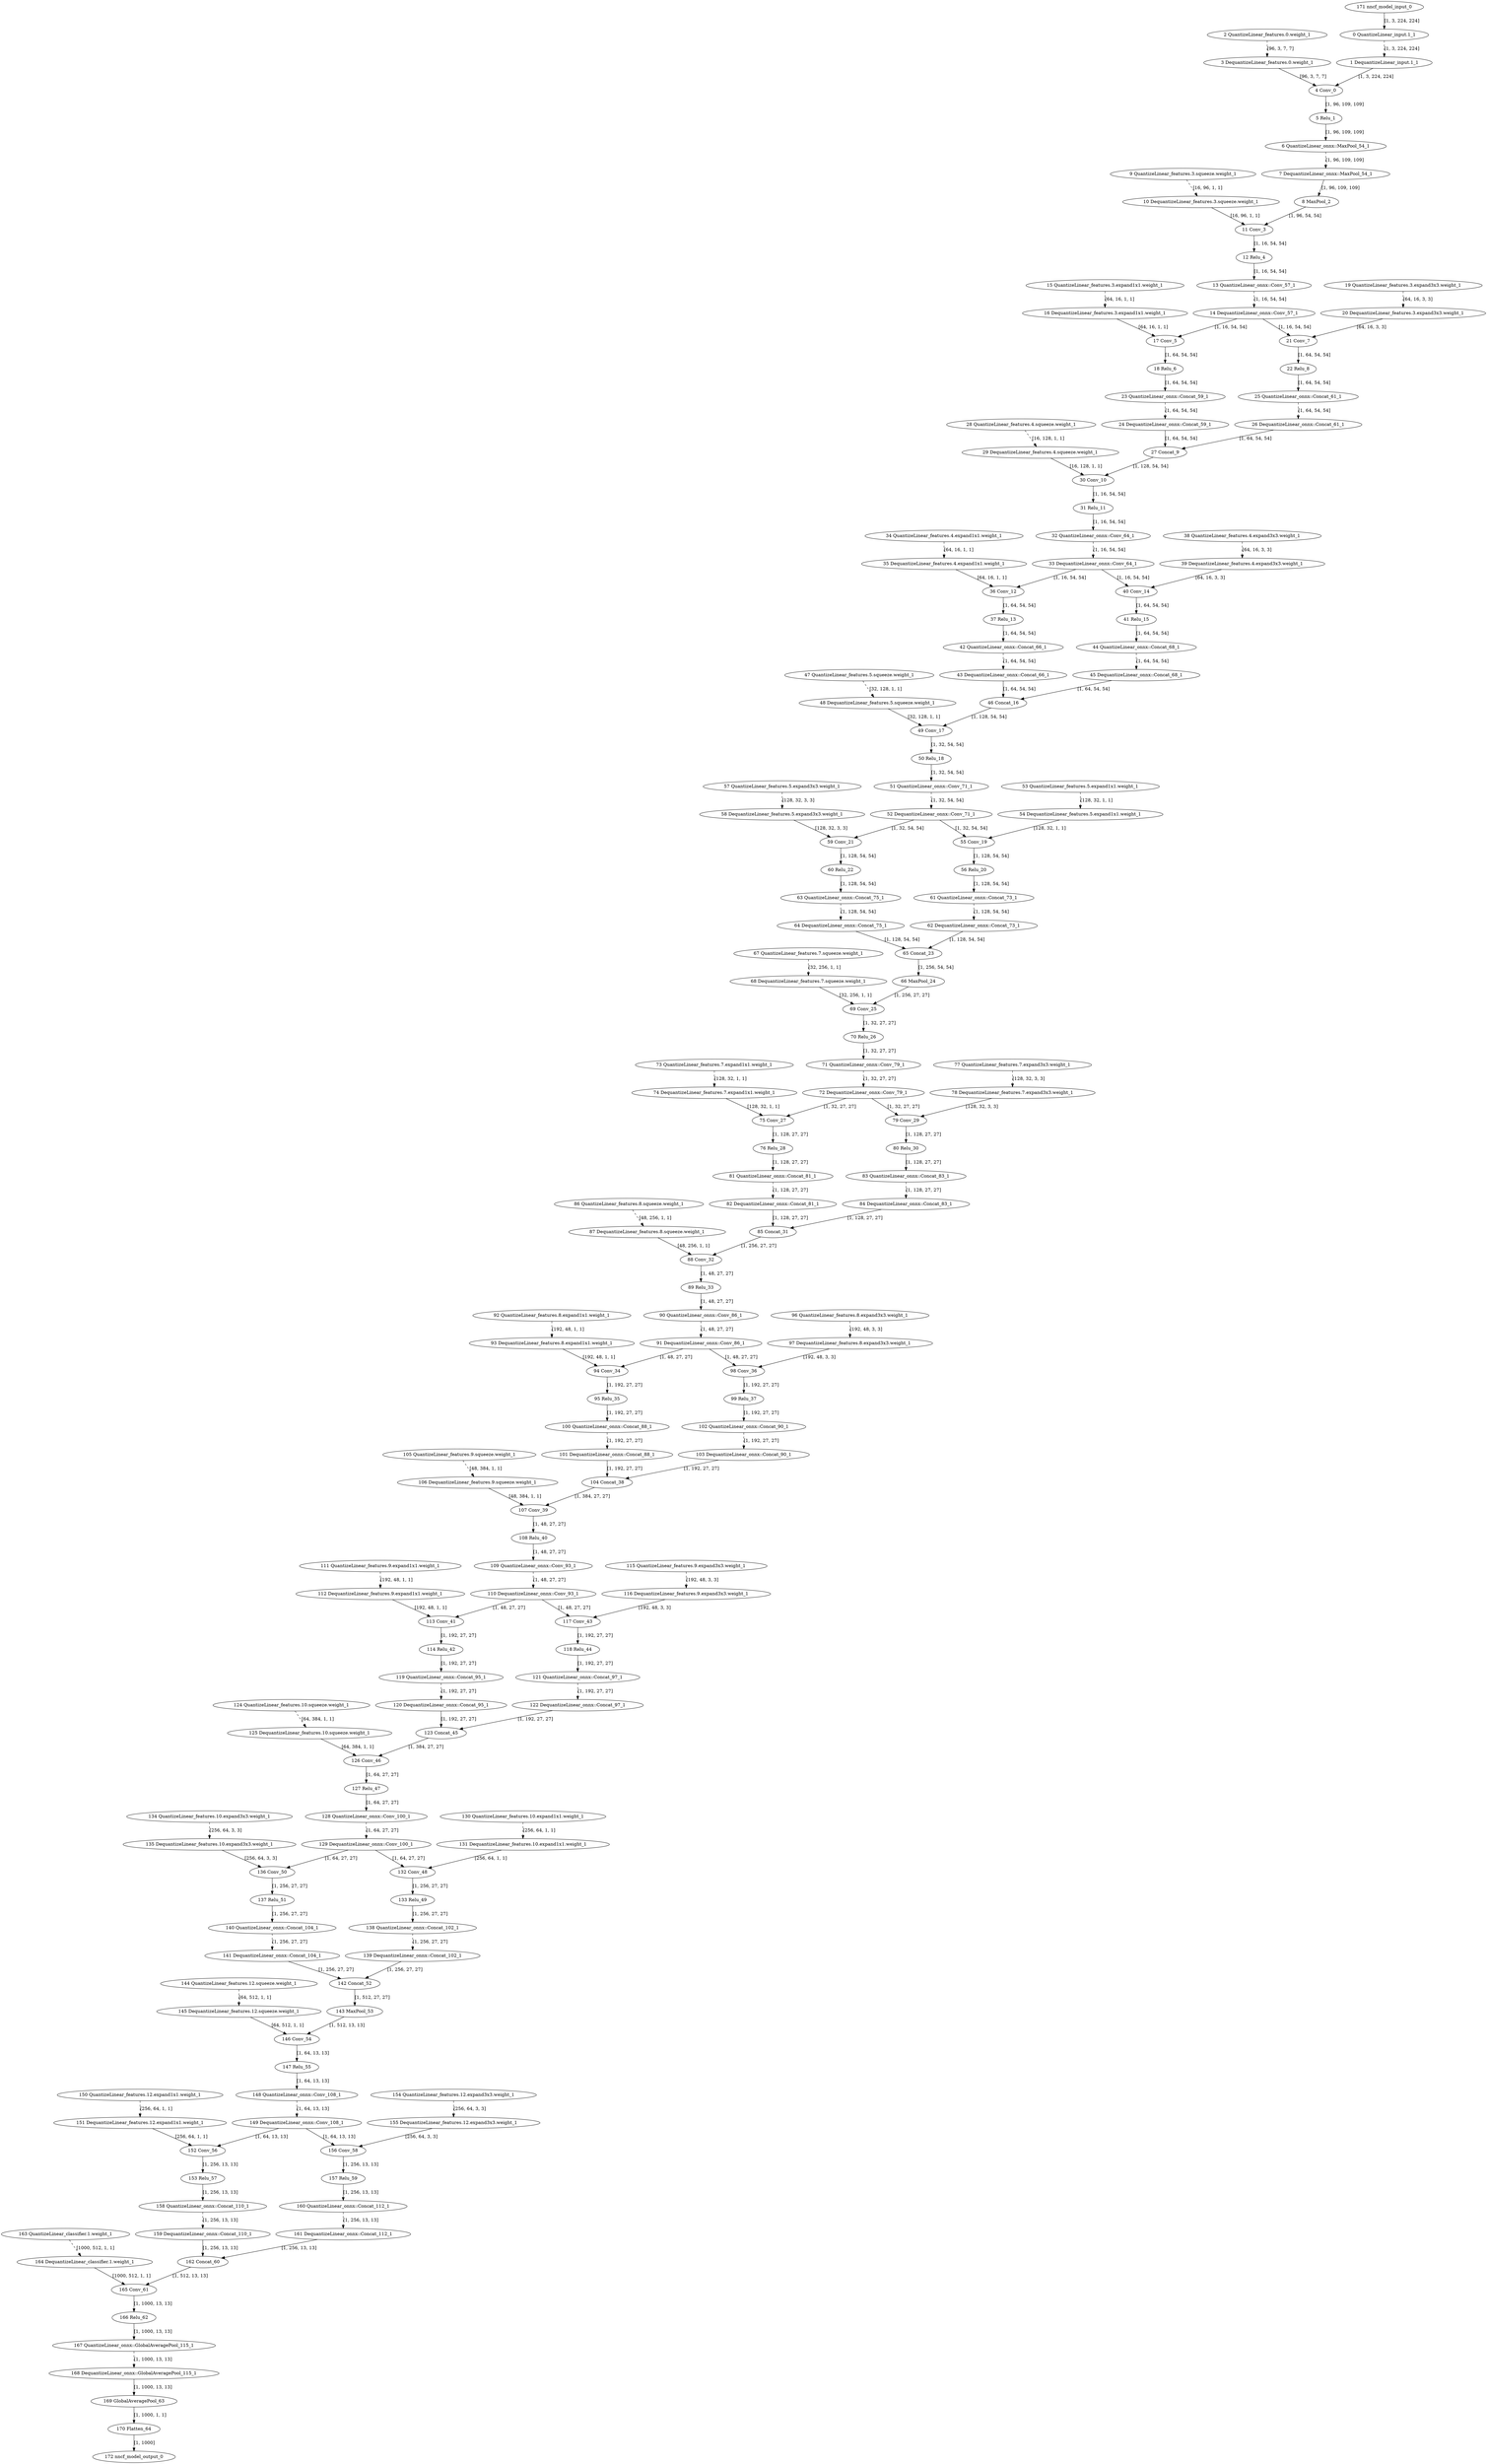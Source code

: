 strict digraph  {
"0 QuantizeLinear_input.1_1" [id=0, type=QuantizeLinear];
"1 DequantizeLinear_input.1_1" [id=1, type=DequantizeLinear];
"2 QuantizeLinear_features.0.weight_1" [id=2, type=QuantizeLinear];
"3 DequantizeLinear_features.0.weight_1" [id=3, type=DequantizeLinear];
"4 Conv_0" [id=4, type=Conv];
"5 Relu_1" [id=5, type=Relu];
"6 QuantizeLinear_onnx^^MaxPool_54_1" [id=6, label="6 QuantizeLinear_onnx::MaxPool_54_1", type=QuantizeLinear];
"7 DequantizeLinear_onnx^^MaxPool_54_1" [id=7, label="7 DequantizeLinear_onnx::MaxPool_54_1", type=DequantizeLinear];
"8 MaxPool_2" [id=8, type=MaxPool];
"9 QuantizeLinear_features.3.squeeze.weight_1" [id=9, type=QuantizeLinear];
"10 DequantizeLinear_features.3.squeeze.weight_1" [id=10, type=DequantizeLinear];
"11 Conv_3" [id=11, type=Conv];
"12 Relu_4" [id=12, type=Relu];
"13 QuantizeLinear_onnx^^Conv_57_1" [id=13, label="13 QuantizeLinear_onnx::Conv_57_1", type=QuantizeLinear];
"14 DequantizeLinear_onnx^^Conv_57_1" [id=14, label="14 DequantizeLinear_onnx::Conv_57_1", type=DequantizeLinear];
"15 QuantizeLinear_features.3.expand1x1.weight_1" [id=15, type=QuantizeLinear];
"16 DequantizeLinear_features.3.expand1x1.weight_1" [id=16, type=DequantizeLinear];
"17 Conv_5" [id=17, type=Conv];
"18 Relu_6" [id=18, type=Relu];
"19 QuantizeLinear_features.3.expand3x3.weight_1" [id=19, type=QuantizeLinear];
"20 DequantizeLinear_features.3.expand3x3.weight_1" [id=20, type=DequantizeLinear];
"21 Conv_7" [id=21, type=Conv];
"22 Relu_8" [id=22, type=Relu];
"23 QuantizeLinear_onnx^^Concat_59_1" [id=23, label="23 QuantizeLinear_onnx::Concat_59_1", type=QuantizeLinear];
"24 DequantizeLinear_onnx^^Concat_59_1" [id=24, label="24 DequantizeLinear_onnx::Concat_59_1", type=DequantizeLinear];
"25 QuantizeLinear_onnx^^Concat_61_1" [id=25, label="25 QuantizeLinear_onnx::Concat_61_1", type=QuantizeLinear];
"26 DequantizeLinear_onnx^^Concat_61_1" [id=26, label="26 DequantizeLinear_onnx::Concat_61_1", type=DequantizeLinear];
"27 Concat_9" [id=27, type=Concat];
"28 QuantizeLinear_features.4.squeeze.weight_1" [id=28, type=QuantizeLinear];
"29 DequantizeLinear_features.4.squeeze.weight_1" [id=29, type=DequantizeLinear];
"30 Conv_10" [id=30, type=Conv];
"31 Relu_11" [id=31, type=Relu];
"32 QuantizeLinear_onnx^^Conv_64_1" [id=32, label="32 QuantizeLinear_onnx::Conv_64_1", type=QuantizeLinear];
"33 DequantizeLinear_onnx^^Conv_64_1" [id=33, label="33 DequantizeLinear_onnx::Conv_64_1", type=DequantizeLinear];
"34 QuantizeLinear_features.4.expand1x1.weight_1" [id=34, type=QuantizeLinear];
"35 DequantizeLinear_features.4.expand1x1.weight_1" [id=35, type=DequantizeLinear];
"36 Conv_12" [id=36, type=Conv];
"37 Relu_13" [id=37, type=Relu];
"38 QuantizeLinear_features.4.expand3x3.weight_1" [id=38, type=QuantizeLinear];
"39 DequantizeLinear_features.4.expand3x3.weight_1" [id=39, type=DequantizeLinear];
"40 Conv_14" [id=40, type=Conv];
"41 Relu_15" [id=41, type=Relu];
"42 QuantizeLinear_onnx^^Concat_66_1" [id=42, label="42 QuantizeLinear_onnx::Concat_66_1", type=QuantizeLinear];
"43 DequantizeLinear_onnx^^Concat_66_1" [id=43, label="43 DequantizeLinear_onnx::Concat_66_1", type=DequantizeLinear];
"44 QuantizeLinear_onnx^^Concat_68_1" [id=44, label="44 QuantizeLinear_onnx::Concat_68_1", type=QuantizeLinear];
"45 DequantizeLinear_onnx^^Concat_68_1" [id=45, label="45 DequantizeLinear_onnx::Concat_68_1", type=DequantizeLinear];
"46 Concat_16" [id=46, type=Concat];
"47 QuantizeLinear_features.5.squeeze.weight_1" [id=47, type=QuantizeLinear];
"48 DequantizeLinear_features.5.squeeze.weight_1" [id=48, type=DequantizeLinear];
"49 Conv_17" [id=49, type=Conv];
"50 Relu_18" [id=50, type=Relu];
"51 QuantizeLinear_onnx^^Conv_71_1" [id=51, label="51 QuantizeLinear_onnx::Conv_71_1", type=QuantizeLinear];
"52 DequantizeLinear_onnx^^Conv_71_1" [id=52, label="52 DequantizeLinear_onnx::Conv_71_1", type=DequantizeLinear];
"53 QuantizeLinear_features.5.expand1x1.weight_1" [id=53, type=QuantizeLinear];
"54 DequantizeLinear_features.5.expand1x1.weight_1" [id=54, type=DequantizeLinear];
"55 Conv_19" [id=55, type=Conv];
"56 Relu_20" [id=56, type=Relu];
"57 QuantizeLinear_features.5.expand3x3.weight_1" [id=57, type=QuantizeLinear];
"58 DequantizeLinear_features.5.expand3x3.weight_1" [id=58, type=DequantizeLinear];
"59 Conv_21" [id=59, type=Conv];
"60 Relu_22" [id=60, type=Relu];
"61 QuantizeLinear_onnx^^Concat_73_1" [id=61, label="61 QuantizeLinear_onnx::Concat_73_1", type=QuantizeLinear];
"62 DequantizeLinear_onnx^^Concat_73_1" [id=62, label="62 DequantizeLinear_onnx::Concat_73_1", type=DequantizeLinear];
"63 QuantizeLinear_onnx^^Concat_75_1" [id=63, label="63 QuantizeLinear_onnx::Concat_75_1", type=QuantizeLinear];
"64 DequantizeLinear_onnx^^Concat_75_1" [id=64, label="64 DequantizeLinear_onnx::Concat_75_1", type=DequantizeLinear];
"65 Concat_23" [id=65, type=Concat];
"66 MaxPool_24" [id=66, type=MaxPool];
"67 QuantizeLinear_features.7.squeeze.weight_1" [id=67, type=QuantizeLinear];
"68 DequantizeLinear_features.7.squeeze.weight_1" [id=68, type=DequantizeLinear];
"69 Conv_25" [id=69, type=Conv];
"70 Relu_26" [id=70, type=Relu];
"71 QuantizeLinear_onnx^^Conv_79_1" [id=71, label="71 QuantizeLinear_onnx::Conv_79_1", type=QuantizeLinear];
"72 DequantizeLinear_onnx^^Conv_79_1" [id=72, label="72 DequantizeLinear_onnx::Conv_79_1", type=DequantizeLinear];
"73 QuantizeLinear_features.7.expand1x1.weight_1" [id=73, type=QuantizeLinear];
"74 DequantizeLinear_features.7.expand1x1.weight_1" [id=74, type=DequantizeLinear];
"75 Conv_27" [id=75, type=Conv];
"76 Relu_28" [id=76, type=Relu];
"77 QuantizeLinear_features.7.expand3x3.weight_1" [id=77, type=QuantizeLinear];
"78 DequantizeLinear_features.7.expand3x3.weight_1" [id=78, type=DequantizeLinear];
"79 Conv_29" [id=79, type=Conv];
"80 Relu_30" [id=80, type=Relu];
"81 QuantizeLinear_onnx^^Concat_81_1" [id=81, label="81 QuantizeLinear_onnx::Concat_81_1", type=QuantizeLinear];
"82 DequantizeLinear_onnx^^Concat_81_1" [id=82, label="82 DequantizeLinear_onnx::Concat_81_1", type=DequantizeLinear];
"83 QuantizeLinear_onnx^^Concat_83_1" [id=83, label="83 QuantizeLinear_onnx::Concat_83_1", type=QuantizeLinear];
"84 DequantizeLinear_onnx^^Concat_83_1" [id=84, label="84 DequantizeLinear_onnx::Concat_83_1", type=DequantizeLinear];
"85 Concat_31" [id=85, type=Concat];
"86 QuantizeLinear_features.8.squeeze.weight_1" [id=86, type=QuantizeLinear];
"87 DequantizeLinear_features.8.squeeze.weight_1" [id=87, type=DequantizeLinear];
"88 Conv_32" [id=88, type=Conv];
"89 Relu_33" [id=89, type=Relu];
"90 QuantizeLinear_onnx^^Conv_86_1" [id=90, label="90 QuantizeLinear_onnx::Conv_86_1", type=QuantizeLinear];
"91 DequantizeLinear_onnx^^Conv_86_1" [id=91, label="91 DequantizeLinear_onnx::Conv_86_1", type=DequantizeLinear];
"92 QuantizeLinear_features.8.expand1x1.weight_1" [id=92, type=QuantizeLinear];
"93 DequantizeLinear_features.8.expand1x1.weight_1" [id=93, type=DequantizeLinear];
"94 Conv_34" [id=94, type=Conv];
"95 Relu_35" [id=95, type=Relu];
"96 QuantizeLinear_features.8.expand3x3.weight_1" [id=96, type=QuantizeLinear];
"97 DequantizeLinear_features.8.expand3x3.weight_1" [id=97, type=DequantizeLinear];
"98 Conv_36" [id=98, type=Conv];
"99 Relu_37" [id=99, type=Relu];
"100 QuantizeLinear_onnx^^Concat_88_1" [id=100, label="100 QuantizeLinear_onnx::Concat_88_1", type=QuantizeLinear];
"101 DequantizeLinear_onnx^^Concat_88_1" [id=101, label="101 DequantizeLinear_onnx::Concat_88_1", type=DequantizeLinear];
"102 QuantizeLinear_onnx^^Concat_90_1" [id=102, label="102 QuantizeLinear_onnx::Concat_90_1", type=QuantizeLinear];
"103 DequantizeLinear_onnx^^Concat_90_1" [id=103, label="103 DequantizeLinear_onnx::Concat_90_1", type=DequantizeLinear];
"104 Concat_38" [id=104, type=Concat];
"105 QuantizeLinear_features.9.squeeze.weight_1" [id=105, type=QuantizeLinear];
"106 DequantizeLinear_features.9.squeeze.weight_1" [id=106, type=DequantizeLinear];
"107 Conv_39" [id=107, type=Conv];
"108 Relu_40" [id=108, type=Relu];
"109 QuantizeLinear_onnx^^Conv_93_1" [id=109, label="109 QuantizeLinear_onnx::Conv_93_1", type=QuantizeLinear];
"110 DequantizeLinear_onnx^^Conv_93_1" [id=110, label="110 DequantizeLinear_onnx::Conv_93_1", type=DequantizeLinear];
"111 QuantizeLinear_features.9.expand1x1.weight_1" [id=111, type=QuantizeLinear];
"112 DequantizeLinear_features.9.expand1x1.weight_1" [id=112, type=DequantizeLinear];
"113 Conv_41" [id=113, type=Conv];
"114 Relu_42" [id=114, type=Relu];
"115 QuantizeLinear_features.9.expand3x3.weight_1" [id=115, type=QuantizeLinear];
"116 DequantizeLinear_features.9.expand3x3.weight_1" [id=116, type=DequantizeLinear];
"117 Conv_43" [id=117, type=Conv];
"118 Relu_44" [id=118, type=Relu];
"119 QuantizeLinear_onnx^^Concat_95_1" [id=119, label="119 QuantizeLinear_onnx::Concat_95_1", type=QuantizeLinear];
"120 DequantizeLinear_onnx^^Concat_95_1" [id=120, label="120 DequantizeLinear_onnx::Concat_95_1", type=DequantizeLinear];
"121 QuantizeLinear_onnx^^Concat_97_1" [id=121, label="121 QuantizeLinear_onnx::Concat_97_1", type=QuantizeLinear];
"122 DequantizeLinear_onnx^^Concat_97_1" [id=122, label="122 DequantizeLinear_onnx::Concat_97_1", type=DequantizeLinear];
"123 Concat_45" [id=123, type=Concat];
"124 QuantizeLinear_features.10.squeeze.weight_1" [id=124, type=QuantizeLinear];
"125 DequantizeLinear_features.10.squeeze.weight_1" [id=125, type=DequantizeLinear];
"126 Conv_46" [id=126, type=Conv];
"127 Relu_47" [id=127, type=Relu];
"128 QuantizeLinear_onnx^^Conv_100_1" [id=128, label="128 QuantizeLinear_onnx::Conv_100_1", type=QuantizeLinear];
"129 DequantizeLinear_onnx^^Conv_100_1" [id=129, label="129 DequantizeLinear_onnx::Conv_100_1", type=DequantizeLinear];
"130 QuantizeLinear_features.10.expand1x1.weight_1" [id=130, type=QuantizeLinear];
"131 DequantizeLinear_features.10.expand1x1.weight_1" [id=131, type=DequantizeLinear];
"132 Conv_48" [id=132, type=Conv];
"133 Relu_49" [id=133, type=Relu];
"134 QuantizeLinear_features.10.expand3x3.weight_1" [id=134, type=QuantizeLinear];
"135 DequantizeLinear_features.10.expand3x3.weight_1" [id=135, type=DequantizeLinear];
"136 Conv_50" [id=136, type=Conv];
"137 Relu_51" [id=137, type=Relu];
"138 QuantizeLinear_onnx^^Concat_102_1" [id=138, label="138 QuantizeLinear_onnx::Concat_102_1", type=QuantizeLinear];
"139 DequantizeLinear_onnx^^Concat_102_1" [id=139, label="139 DequantizeLinear_onnx::Concat_102_1", type=DequantizeLinear];
"140 QuantizeLinear_onnx^^Concat_104_1" [id=140, label="140 QuantizeLinear_onnx::Concat_104_1", type=QuantizeLinear];
"141 DequantizeLinear_onnx^^Concat_104_1" [id=141, label="141 DequantizeLinear_onnx::Concat_104_1", type=DequantizeLinear];
"142 Concat_52" [id=142, type=Concat];
"143 MaxPool_53" [id=143, type=MaxPool];
"144 QuantizeLinear_features.12.squeeze.weight_1" [id=144, type=QuantizeLinear];
"145 DequantizeLinear_features.12.squeeze.weight_1" [id=145, type=DequantizeLinear];
"146 Conv_54" [id=146, type=Conv];
"147 Relu_55" [id=147, type=Relu];
"148 QuantizeLinear_onnx^^Conv_108_1" [id=148, label="148 QuantizeLinear_onnx::Conv_108_1", type=QuantizeLinear];
"149 DequantizeLinear_onnx^^Conv_108_1" [id=149, label="149 DequantizeLinear_onnx::Conv_108_1", type=DequantizeLinear];
"150 QuantizeLinear_features.12.expand1x1.weight_1" [id=150, type=QuantizeLinear];
"151 DequantizeLinear_features.12.expand1x1.weight_1" [id=151, type=DequantizeLinear];
"152 Conv_56" [id=152, type=Conv];
"153 Relu_57" [id=153, type=Relu];
"154 QuantizeLinear_features.12.expand3x3.weight_1" [id=154, type=QuantizeLinear];
"155 DequantizeLinear_features.12.expand3x3.weight_1" [id=155, type=DequantizeLinear];
"156 Conv_58" [id=156, type=Conv];
"157 Relu_59" [id=157, type=Relu];
"158 QuantizeLinear_onnx^^Concat_110_1" [id=158, label="158 QuantizeLinear_onnx::Concat_110_1", type=QuantizeLinear];
"159 DequantizeLinear_onnx^^Concat_110_1" [id=159, label="159 DequantizeLinear_onnx::Concat_110_1", type=DequantizeLinear];
"160 QuantizeLinear_onnx^^Concat_112_1" [id=160, label="160 QuantizeLinear_onnx::Concat_112_1", type=QuantizeLinear];
"161 DequantizeLinear_onnx^^Concat_112_1" [id=161, label="161 DequantizeLinear_onnx::Concat_112_1", type=DequantizeLinear];
"162 Concat_60" [id=162, type=Concat];
"163 QuantizeLinear_classifier.1.weight_1" [id=163, type=QuantizeLinear];
"164 DequantizeLinear_classifier.1.weight_1" [id=164, type=DequantizeLinear];
"165 Conv_61" [id=165, type=Conv];
"166 Relu_62" [id=166, type=Relu];
"167 QuantizeLinear_onnx^^GlobalAveragePool_115_1" [id=167, label="167 QuantizeLinear_onnx::GlobalAveragePool_115_1", type=QuantizeLinear];
"168 DequantizeLinear_onnx^^GlobalAveragePool_115_1" [id=168, label="168 DequantizeLinear_onnx::GlobalAveragePool_115_1", type=DequantizeLinear];
"169 GlobalAveragePool_63" [id=169, type=GlobalAveragePool];
"170 Flatten_64" [id=170, type=Flatten];
"171 nncf_model_input_0" [id=171, type=nncf_model_input];
"172 nncf_model_output_0" [id=172, type=nncf_model_output];
"0 QuantizeLinear_input.1_1" -> "1 DequantizeLinear_input.1_1"  [label="[1, 3, 224, 224]", style=dashed];
"1 DequantizeLinear_input.1_1" -> "4 Conv_0"  [label="[1, 3, 224, 224]", style=solid];
"2 QuantizeLinear_features.0.weight_1" -> "3 DequantizeLinear_features.0.weight_1"  [label="[96, 3, 7, 7]", style=dashed];
"3 DequantizeLinear_features.0.weight_1" -> "4 Conv_0"  [label="[96, 3, 7, 7]", style=solid];
"4 Conv_0" -> "5 Relu_1"  [label="[1, 96, 109, 109]", style=solid];
"5 Relu_1" -> "6 QuantizeLinear_onnx^^MaxPool_54_1"  [label="[1, 96, 109, 109]", style=solid];
"6 QuantizeLinear_onnx^^MaxPool_54_1" -> "7 DequantizeLinear_onnx^^MaxPool_54_1"  [label="[1, 96, 109, 109]", style=dashed];
"7 DequantizeLinear_onnx^^MaxPool_54_1" -> "8 MaxPool_2"  [label="[1, 96, 109, 109]", style=solid];
"8 MaxPool_2" -> "11 Conv_3"  [label="[1, 96, 54, 54]", style=solid];
"9 QuantizeLinear_features.3.squeeze.weight_1" -> "10 DequantizeLinear_features.3.squeeze.weight_1"  [label="[16, 96, 1, 1]", style=dashed];
"10 DequantizeLinear_features.3.squeeze.weight_1" -> "11 Conv_3"  [label="[16, 96, 1, 1]", style=solid];
"11 Conv_3" -> "12 Relu_4"  [label="[1, 16, 54, 54]", style=solid];
"12 Relu_4" -> "13 QuantizeLinear_onnx^^Conv_57_1"  [label="[1, 16, 54, 54]", style=solid];
"13 QuantizeLinear_onnx^^Conv_57_1" -> "14 DequantizeLinear_onnx^^Conv_57_1"  [label="[1, 16, 54, 54]", style=dashed];
"14 DequantizeLinear_onnx^^Conv_57_1" -> "17 Conv_5"  [label="[1, 16, 54, 54]", style=solid];
"14 DequantizeLinear_onnx^^Conv_57_1" -> "21 Conv_7"  [label="[1, 16, 54, 54]", style=solid];
"15 QuantizeLinear_features.3.expand1x1.weight_1" -> "16 DequantizeLinear_features.3.expand1x1.weight_1"  [label="[64, 16, 1, 1]", style=dashed];
"16 DequantizeLinear_features.3.expand1x1.weight_1" -> "17 Conv_5"  [label="[64, 16, 1, 1]", style=solid];
"17 Conv_5" -> "18 Relu_6"  [label="[1, 64, 54, 54]", style=solid];
"18 Relu_6" -> "23 QuantizeLinear_onnx^^Concat_59_1"  [label="[1, 64, 54, 54]", style=solid];
"19 QuantizeLinear_features.3.expand3x3.weight_1" -> "20 DequantizeLinear_features.3.expand3x3.weight_1"  [label="[64, 16, 3, 3]", style=dashed];
"20 DequantizeLinear_features.3.expand3x3.weight_1" -> "21 Conv_7"  [label="[64, 16, 3, 3]", style=solid];
"21 Conv_7" -> "22 Relu_8"  [label="[1, 64, 54, 54]", style=solid];
"22 Relu_8" -> "25 QuantizeLinear_onnx^^Concat_61_1"  [label="[1, 64, 54, 54]", style=solid];
"23 QuantizeLinear_onnx^^Concat_59_1" -> "24 DequantizeLinear_onnx^^Concat_59_1"  [label="[1, 64, 54, 54]", style=dashed];
"24 DequantizeLinear_onnx^^Concat_59_1" -> "27 Concat_9"  [label="[1, 64, 54, 54]", style=solid];
"25 QuantizeLinear_onnx^^Concat_61_1" -> "26 DequantizeLinear_onnx^^Concat_61_1"  [label="[1, 64, 54, 54]", style=dashed];
"26 DequantizeLinear_onnx^^Concat_61_1" -> "27 Concat_9"  [label="[1, 64, 54, 54]", style=solid];
"27 Concat_9" -> "30 Conv_10"  [label="[1, 128, 54, 54]", style=solid];
"28 QuantizeLinear_features.4.squeeze.weight_1" -> "29 DequantizeLinear_features.4.squeeze.weight_1"  [label="[16, 128, 1, 1]", style=dashed];
"29 DequantizeLinear_features.4.squeeze.weight_1" -> "30 Conv_10"  [label="[16, 128, 1, 1]", style=solid];
"30 Conv_10" -> "31 Relu_11"  [label="[1, 16, 54, 54]", style=solid];
"31 Relu_11" -> "32 QuantizeLinear_onnx^^Conv_64_1"  [label="[1, 16, 54, 54]", style=solid];
"32 QuantizeLinear_onnx^^Conv_64_1" -> "33 DequantizeLinear_onnx^^Conv_64_1"  [label="[1, 16, 54, 54]", style=dashed];
"33 DequantizeLinear_onnx^^Conv_64_1" -> "36 Conv_12"  [label="[1, 16, 54, 54]", style=solid];
"33 DequantizeLinear_onnx^^Conv_64_1" -> "40 Conv_14"  [label="[1, 16, 54, 54]", style=solid];
"34 QuantizeLinear_features.4.expand1x1.weight_1" -> "35 DequantizeLinear_features.4.expand1x1.weight_1"  [label="[64, 16, 1, 1]", style=dashed];
"35 DequantizeLinear_features.4.expand1x1.weight_1" -> "36 Conv_12"  [label="[64, 16, 1, 1]", style=solid];
"36 Conv_12" -> "37 Relu_13"  [label="[1, 64, 54, 54]", style=solid];
"37 Relu_13" -> "42 QuantizeLinear_onnx^^Concat_66_1"  [label="[1, 64, 54, 54]", style=solid];
"38 QuantizeLinear_features.4.expand3x3.weight_1" -> "39 DequantizeLinear_features.4.expand3x3.weight_1"  [label="[64, 16, 3, 3]", style=dashed];
"39 DequantizeLinear_features.4.expand3x3.weight_1" -> "40 Conv_14"  [label="[64, 16, 3, 3]", style=solid];
"40 Conv_14" -> "41 Relu_15"  [label="[1, 64, 54, 54]", style=solid];
"41 Relu_15" -> "44 QuantizeLinear_onnx^^Concat_68_1"  [label="[1, 64, 54, 54]", style=solid];
"42 QuantizeLinear_onnx^^Concat_66_1" -> "43 DequantizeLinear_onnx^^Concat_66_1"  [label="[1, 64, 54, 54]", style=dashed];
"43 DequantizeLinear_onnx^^Concat_66_1" -> "46 Concat_16"  [label="[1, 64, 54, 54]", style=solid];
"44 QuantizeLinear_onnx^^Concat_68_1" -> "45 DequantizeLinear_onnx^^Concat_68_1"  [label="[1, 64, 54, 54]", style=dashed];
"45 DequantizeLinear_onnx^^Concat_68_1" -> "46 Concat_16"  [label="[1, 64, 54, 54]", style=solid];
"46 Concat_16" -> "49 Conv_17"  [label="[1, 128, 54, 54]", style=solid];
"47 QuantizeLinear_features.5.squeeze.weight_1" -> "48 DequantizeLinear_features.5.squeeze.weight_1"  [label="[32, 128, 1, 1]", style=dashed];
"48 DequantizeLinear_features.5.squeeze.weight_1" -> "49 Conv_17"  [label="[32, 128, 1, 1]", style=solid];
"49 Conv_17" -> "50 Relu_18"  [label="[1, 32, 54, 54]", style=solid];
"50 Relu_18" -> "51 QuantizeLinear_onnx^^Conv_71_1"  [label="[1, 32, 54, 54]", style=solid];
"51 QuantizeLinear_onnx^^Conv_71_1" -> "52 DequantizeLinear_onnx^^Conv_71_1"  [label="[1, 32, 54, 54]", style=dashed];
"52 DequantizeLinear_onnx^^Conv_71_1" -> "55 Conv_19"  [label="[1, 32, 54, 54]", style=solid];
"52 DequantizeLinear_onnx^^Conv_71_1" -> "59 Conv_21"  [label="[1, 32, 54, 54]", style=solid];
"53 QuantizeLinear_features.5.expand1x1.weight_1" -> "54 DequantizeLinear_features.5.expand1x1.weight_1"  [label="[128, 32, 1, 1]", style=dashed];
"54 DequantizeLinear_features.5.expand1x1.weight_1" -> "55 Conv_19"  [label="[128, 32, 1, 1]", style=solid];
"55 Conv_19" -> "56 Relu_20"  [label="[1, 128, 54, 54]", style=solid];
"56 Relu_20" -> "61 QuantizeLinear_onnx^^Concat_73_1"  [label="[1, 128, 54, 54]", style=solid];
"57 QuantizeLinear_features.5.expand3x3.weight_1" -> "58 DequantizeLinear_features.5.expand3x3.weight_1"  [label="[128, 32, 3, 3]", style=dashed];
"58 DequantizeLinear_features.5.expand3x3.weight_1" -> "59 Conv_21"  [label="[128, 32, 3, 3]", style=solid];
"59 Conv_21" -> "60 Relu_22"  [label="[1, 128, 54, 54]", style=solid];
"60 Relu_22" -> "63 QuantizeLinear_onnx^^Concat_75_1"  [label="[1, 128, 54, 54]", style=solid];
"61 QuantizeLinear_onnx^^Concat_73_1" -> "62 DequantizeLinear_onnx^^Concat_73_1"  [label="[1, 128, 54, 54]", style=dashed];
"62 DequantizeLinear_onnx^^Concat_73_1" -> "65 Concat_23"  [label="[1, 128, 54, 54]", style=solid];
"63 QuantizeLinear_onnx^^Concat_75_1" -> "64 DequantizeLinear_onnx^^Concat_75_1"  [label="[1, 128, 54, 54]", style=dashed];
"64 DequantizeLinear_onnx^^Concat_75_1" -> "65 Concat_23"  [label="[1, 128, 54, 54]", style=solid];
"65 Concat_23" -> "66 MaxPool_24"  [label="[1, 256, 54, 54]", style=solid];
"66 MaxPool_24" -> "69 Conv_25"  [label="[1, 256, 27, 27]", style=solid];
"67 QuantizeLinear_features.7.squeeze.weight_1" -> "68 DequantizeLinear_features.7.squeeze.weight_1"  [label="[32, 256, 1, 1]", style=dashed];
"68 DequantizeLinear_features.7.squeeze.weight_1" -> "69 Conv_25"  [label="[32, 256, 1, 1]", style=solid];
"69 Conv_25" -> "70 Relu_26"  [label="[1, 32, 27, 27]", style=solid];
"70 Relu_26" -> "71 QuantizeLinear_onnx^^Conv_79_1"  [label="[1, 32, 27, 27]", style=solid];
"71 QuantizeLinear_onnx^^Conv_79_1" -> "72 DequantizeLinear_onnx^^Conv_79_1"  [label="[1, 32, 27, 27]", style=dashed];
"72 DequantizeLinear_onnx^^Conv_79_1" -> "75 Conv_27"  [label="[1, 32, 27, 27]", style=solid];
"72 DequantizeLinear_onnx^^Conv_79_1" -> "79 Conv_29"  [label="[1, 32, 27, 27]", style=solid];
"73 QuantizeLinear_features.7.expand1x1.weight_1" -> "74 DequantizeLinear_features.7.expand1x1.weight_1"  [label="[128, 32, 1, 1]", style=dashed];
"74 DequantizeLinear_features.7.expand1x1.weight_1" -> "75 Conv_27"  [label="[128, 32, 1, 1]", style=solid];
"75 Conv_27" -> "76 Relu_28"  [label="[1, 128, 27, 27]", style=solid];
"76 Relu_28" -> "81 QuantizeLinear_onnx^^Concat_81_1"  [label="[1, 128, 27, 27]", style=solid];
"77 QuantizeLinear_features.7.expand3x3.weight_1" -> "78 DequantizeLinear_features.7.expand3x3.weight_1"  [label="[128, 32, 3, 3]", style=dashed];
"78 DequantizeLinear_features.7.expand3x3.weight_1" -> "79 Conv_29"  [label="[128, 32, 3, 3]", style=solid];
"79 Conv_29" -> "80 Relu_30"  [label="[1, 128, 27, 27]", style=solid];
"80 Relu_30" -> "83 QuantizeLinear_onnx^^Concat_83_1"  [label="[1, 128, 27, 27]", style=solid];
"81 QuantizeLinear_onnx^^Concat_81_1" -> "82 DequantizeLinear_onnx^^Concat_81_1"  [label="[1, 128, 27, 27]", style=dashed];
"82 DequantizeLinear_onnx^^Concat_81_1" -> "85 Concat_31"  [label="[1, 128, 27, 27]", style=solid];
"83 QuantizeLinear_onnx^^Concat_83_1" -> "84 DequantizeLinear_onnx^^Concat_83_1"  [label="[1, 128, 27, 27]", style=dashed];
"84 DequantizeLinear_onnx^^Concat_83_1" -> "85 Concat_31"  [label="[1, 128, 27, 27]", style=solid];
"85 Concat_31" -> "88 Conv_32"  [label="[1, 256, 27, 27]", style=solid];
"86 QuantizeLinear_features.8.squeeze.weight_1" -> "87 DequantizeLinear_features.8.squeeze.weight_1"  [label="[48, 256, 1, 1]", style=dashed];
"87 DequantizeLinear_features.8.squeeze.weight_1" -> "88 Conv_32"  [label="[48, 256, 1, 1]", style=solid];
"88 Conv_32" -> "89 Relu_33"  [label="[1, 48, 27, 27]", style=solid];
"89 Relu_33" -> "90 QuantizeLinear_onnx^^Conv_86_1"  [label="[1, 48, 27, 27]", style=solid];
"90 QuantizeLinear_onnx^^Conv_86_1" -> "91 DequantizeLinear_onnx^^Conv_86_1"  [label="[1, 48, 27, 27]", style=dashed];
"91 DequantizeLinear_onnx^^Conv_86_1" -> "94 Conv_34"  [label="[1, 48, 27, 27]", style=solid];
"91 DequantizeLinear_onnx^^Conv_86_1" -> "98 Conv_36"  [label="[1, 48, 27, 27]", style=solid];
"92 QuantizeLinear_features.8.expand1x1.weight_1" -> "93 DequantizeLinear_features.8.expand1x1.weight_1"  [label="[192, 48, 1, 1]", style=dashed];
"93 DequantizeLinear_features.8.expand1x1.weight_1" -> "94 Conv_34"  [label="[192, 48, 1, 1]", style=solid];
"94 Conv_34" -> "95 Relu_35"  [label="[1, 192, 27, 27]", style=solid];
"95 Relu_35" -> "100 QuantizeLinear_onnx^^Concat_88_1"  [label="[1, 192, 27, 27]", style=solid];
"96 QuantizeLinear_features.8.expand3x3.weight_1" -> "97 DequantizeLinear_features.8.expand3x3.weight_1"  [label="[192, 48, 3, 3]", style=dashed];
"97 DequantizeLinear_features.8.expand3x3.weight_1" -> "98 Conv_36"  [label="[192, 48, 3, 3]", style=solid];
"98 Conv_36" -> "99 Relu_37"  [label="[1, 192, 27, 27]", style=solid];
"99 Relu_37" -> "102 QuantizeLinear_onnx^^Concat_90_1"  [label="[1, 192, 27, 27]", style=solid];
"100 QuantizeLinear_onnx^^Concat_88_1" -> "101 DequantizeLinear_onnx^^Concat_88_1"  [label="[1, 192, 27, 27]", style=dashed];
"101 DequantizeLinear_onnx^^Concat_88_1" -> "104 Concat_38"  [label="[1, 192, 27, 27]", style=solid];
"102 QuantizeLinear_onnx^^Concat_90_1" -> "103 DequantizeLinear_onnx^^Concat_90_1"  [label="[1, 192, 27, 27]", style=dashed];
"103 DequantizeLinear_onnx^^Concat_90_1" -> "104 Concat_38"  [label="[1, 192, 27, 27]", style=solid];
"104 Concat_38" -> "107 Conv_39"  [label="[1, 384, 27, 27]", style=solid];
"105 QuantizeLinear_features.9.squeeze.weight_1" -> "106 DequantizeLinear_features.9.squeeze.weight_1"  [label="[48, 384, 1, 1]", style=dashed];
"106 DequantizeLinear_features.9.squeeze.weight_1" -> "107 Conv_39"  [label="[48, 384, 1, 1]", style=solid];
"107 Conv_39" -> "108 Relu_40"  [label="[1, 48, 27, 27]", style=solid];
"108 Relu_40" -> "109 QuantizeLinear_onnx^^Conv_93_1"  [label="[1, 48, 27, 27]", style=solid];
"109 QuantizeLinear_onnx^^Conv_93_1" -> "110 DequantizeLinear_onnx^^Conv_93_1"  [label="[1, 48, 27, 27]", style=dashed];
"110 DequantizeLinear_onnx^^Conv_93_1" -> "113 Conv_41"  [label="[1, 48, 27, 27]", style=solid];
"110 DequantizeLinear_onnx^^Conv_93_1" -> "117 Conv_43"  [label="[1, 48, 27, 27]", style=solid];
"111 QuantizeLinear_features.9.expand1x1.weight_1" -> "112 DequantizeLinear_features.9.expand1x1.weight_1"  [label="[192, 48, 1, 1]", style=dashed];
"112 DequantizeLinear_features.9.expand1x1.weight_1" -> "113 Conv_41"  [label="[192, 48, 1, 1]", style=solid];
"113 Conv_41" -> "114 Relu_42"  [label="[1, 192, 27, 27]", style=solid];
"114 Relu_42" -> "119 QuantizeLinear_onnx^^Concat_95_1"  [label="[1, 192, 27, 27]", style=solid];
"115 QuantizeLinear_features.9.expand3x3.weight_1" -> "116 DequantizeLinear_features.9.expand3x3.weight_1"  [label="[192, 48, 3, 3]", style=dashed];
"116 DequantizeLinear_features.9.expand3x3.weight_1" -> "117 Conv_43"  [label="[192, 48, 3, 3]", style=solid];
"117 Conv_43" -> "118 Relu_44"  [label="[1, 192, 27, 27]", style=solid];
"118 Relu_44" -> "121 QuantizeLinear_onnx^^Concat_97_1"  [label="[1, 192, 27, 27]", style=solid];
"119 QuantizeLinear_onnx^^Concat_95_1" -> "120 DequantizeLinear_onnx^^Concat_95_1"  [label="[1, 192, 27, 27]", style=dashed];
"120 DequantizeLinear_onnx^^Concat_95_1" -> "123 Concat_45"  [label="[1, 192, 27, 27]", style=solid];
"121 QuantizeLinear_onnx^^Concat_97_1" -> "122 DequantizeLinear_onnx^^Concat_97_1"  [label="[1, 192, 27, 27]", style=dashed];
"122 DequantizeLinear_onnx^^Concat_97_1" -> "123 Concat_45"  [label="[1, 192, 27, 27]", style=solid];
"123 Concat_45" -> "126 Conv_46"  [label="[1, 384, 27, 27]", style=solid];
"124 QuantizeLinear_features.10.squeeze.weight_1" -> "125 DequantizeLinear_features.10.squeeze.weight_1"  [label="[64, 384, 1, 1]", style=dashed];
"125 DequantizeLinear_features.10.squeeze.weight_1" -> "126 Conv_46"  [label="[64, 384, 1, 1]", style=solid];
"126 Conv_46" -> "127 Relu_47"  [label="[1, 64, 27, 27]", style=solid];
"127 Relu_47" -> "128 QuantizeLinear_onnx^^Conv_100_1"  [label="[1, 64, 27, 27]", style=solid];
"128 QuantizeLinear_onnx^^Conv_100_1" -> "129 DequantizeLinear_onnx^^Conv_100_1"  [label="[1, 64, 27, 27]", style=dashed];
"129 DequantizeLinear_onnx^^Conv_100_1" -> "132 Conv_48"  [label="[1, 64, 27, 27]", style=solid];
"129 DequantizeLinear_onnx^^Conv_100_1" -> "136 Conv_50"  [label="[1, 64, 27, 27]", style=solid];
"130 QuantizeLinear_features.10.expand1x1.weight_1" -> "131 DequantizeLinear_features.10.expand1x1.weight_1"  [label="[256, 64, 1, 1]", style=dashed];
"131 DequantizeLinear_features.10.expand1x1.weight_1" -> "132 Conv_48"  [label="[256, 64, 1, 1]", style=solid];
"132 Conv_48" -> "133 Relu_49"  [label="[1, 256, 27, 27]", style=solid];
"133 Relu_49" -> "138 QuantizeLinear_onnx^^Concat_102_1"  [label="[1, 256, 27, 27]", style=solid];
"134 QuantizeLinear_features.10.expand3x3.weight_1" -> "135 DequantizeLinear_features.10.expand3x3.weight_1"  [label="[256, 64, 3, 3]", style=dashed];
"135 DequantizeLinear_features.10.expand3x3.weight_1" -> "136 Conv_50"  [label="[256, 64, 3, 3]", style=solid];
"136 Conv_50" -> "137 Relu_51"  [label="[1, 256, 27, 27]", style=solid];
"137 Relu_51" -> "140 QuantizeLinear_onnx^^Concat_104_1"  [label="[1, 256, 27, 27]", style=solid];
"138 QuantizeLinear_onnx^^Concat_102_1" -> "139 DequantizeLinear_onnx^^Concat_102_1"  [label="[1, 256, 27, 27]", style=dashed];
"139 DequantizeLinear_onnx^^Concat_102_1" -> "142 Concat_52"  [label="[1, 256, 27, 27]", style=solid];
"140 QuantizeLinear_onnx^^Concat_104_1" -> "141 DequantizeLinear_onnx^^Concat_104_1"  [label="[1, 256, 27, 27]", style=dashed];
"141 DequantizeLinear_onnx^^Concat_104_1" -> "142 Concat_52"  [label="[1, 256, 27, 27]", style=solid];
"142 Concat_52" -> "143 MaxPool_53"  [label="[1, 512, 27, 27]", style=solid];
"143 MaxPool_53" -> "146 Conv_54"  [label="[1, 512, 13, 13]", style=solid];
"144 QuantizeLinear_features.12.squeeze.weight_1" -> "145 DequantizeLinear_features.12.squeeze.weight_1"  [label="[64, 512, 1, 1]", style=dashed];
"145 DequantizeLinear_features.12.squeeze.weight_1" -> "146 Conv_54"  [label="[64, 512, 1, 1]", style=solid];
"146 Conv_54" -> "147 Relu_55"  [label="[1, 64, 13, 13]", style=solid];
"147 Relu_55" -> "148 QuantizeLinear_onnx^^Conv_108_1"  [label="[1, 64, 13, 13]", style=solid];
"148 QuantizeLinear_onnx^^Conv_108_1" -> "149 DequantizeLinear_onnx^^Conv_108_1"  [label="[1, 64, 13, 13]", style=dashed];
"149 DequantizeLinear_onnx^^Conv_108_1" -> "152 Conv_56"  [label="[1, 64, 13, 13]", style=solid];
"149 DequantizeLinear_onnx^^Conv_108_1" -> "156 Conv_58"  [label="[1, 64, 13, 13]", style=solid];
"150 QuantizeLinear_features.12.expand1x1.weight_1" -> "151 DequantizeLinear_features.12.expand1x1.weight_1"  [label="[256, 64, 1, 1]", style=dashed];
"151 DequantizeLinear_features.12.expand1x1.weight_1" -> "152 Conv_56"  [label="[256, 64, 1, 1]", style=solid];
"152 Conv_56" -> "153 Relu_57"  [label="[1, 256, 13, 13]", style=solid];
"153 Relu_57" -> "158 QuantizeLinear_onnx^^Concat_110_1"  [label="[1, 256, 13, 13]", style=solid];
"154 QuantizeLinear_features.12.expand3x3.weight_1" -> "155 DequantizeLinear_features.12.expand3x3.weight_1"  [label="[256, 64, 3, 3]", style=dashed];
"155 DequantizeLinear_features.12.expand3x3.weight_1" -> "156 Conv_58"  [label="[256, 64, 3, 3]", style=solid];
"156 Conv_58" -> "157 Relu_59"  [label="[1, 256, 13, 13]", style=solid];
"157 Relu_59" -> "160 QuantizeLinear_onnx^^Concat_112_1"  [label="[1, 256, 13, 13]", style=solid];
"158 QuantizeLinear_onnx^^Concat_110_1" -> "159 DequantizeLinear_onnx^^Concat_110_1"  [label="[1, 256, 13, 13]", style=dashed];
"159 DequantizeLinear_onnx^^Concat_110_1" -> "162 Concat_60"  [label="[1, 256, 13, 13]", style=solid];
"160 QuantizeLinear_onnx^^Concat_112_1" -> "161 DequantizeLinear_onnx^^Concat_112_1"  [label="[1, 256, 13, 13]", style=dashed];
"161 DequantizeLinear_onnx^^Concat_112_1" -> "162 Concat_60"  [label="[1, 256, 13, 13]", style=solid];
"162 Concat_60" -> "165 Conv_61"  [label="[1, 512, 13, 13]", style=solid];
"163 QuantizeLinear_classifier.1.weight_1" -> "164 DequantizeLinear_classifier.1.weight_1"  [label="[1000, 512, 1, 1]", style=dashed];
"164 DequantizeLinear_classifier.1.weight_1" -> "165 Conv_61"  [label="[1000, 512, 1, 1]", style=solid];
"165 Conv_61" -> "166 Relu_62"  [label="[1, 1000, 13, 13]", style=solid];
"166 Relu_62" -> "167 QuantizeLinear_onnx^^GlobalAveragePool_115_1"  [label="[1, 1000, 13, 13]", style=solid];
"167 QuantizeLinear_onnx^^GlobalAveragePool_115_1" -> "168 DequantizeLinear_onnx^^GlobalAveragePool_115_1"  [label="[1, 1000, 13, 13]", style=dashed];
"168 DequantizeLinear_onnx^^GlobalAveragePool_115_1" -> "169 GlobalAveragePool_63"  [label="[1, 1000, 13, 13]", style=solid];
"169 GlobalAveragePool_63" -> "170 Flatten_64"  [label="[1, 1000, 1, 1]", style=solid];
"170 Flatten_64" -> "172 nncf_model_output_0"  [label="[1, 1000]", style=solid];
"171 nncf_model_input_0" -> "0 QuantizeLinear_input.1_1"  [label="[1, 3, 224, 224]", style=solid];
}
